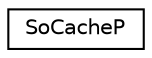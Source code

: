 digraph "Graphical Class Hierarchy"
{
 // LATEX_PDF_SIZE
  edge [fontname="Helvetica",fontsize="10",labelfontname="Helvetica",labelfontsize="10"];
  node [fontname="Helvetica",fontsize="10",shape=record];
  rankdir="LR";
  Node0 [label="SoCacheP",height=0.2,width=0.4,color="black", fillcolor="white", style="filled",URL="$classSoCacheP.html",tooltip=" "];
}
